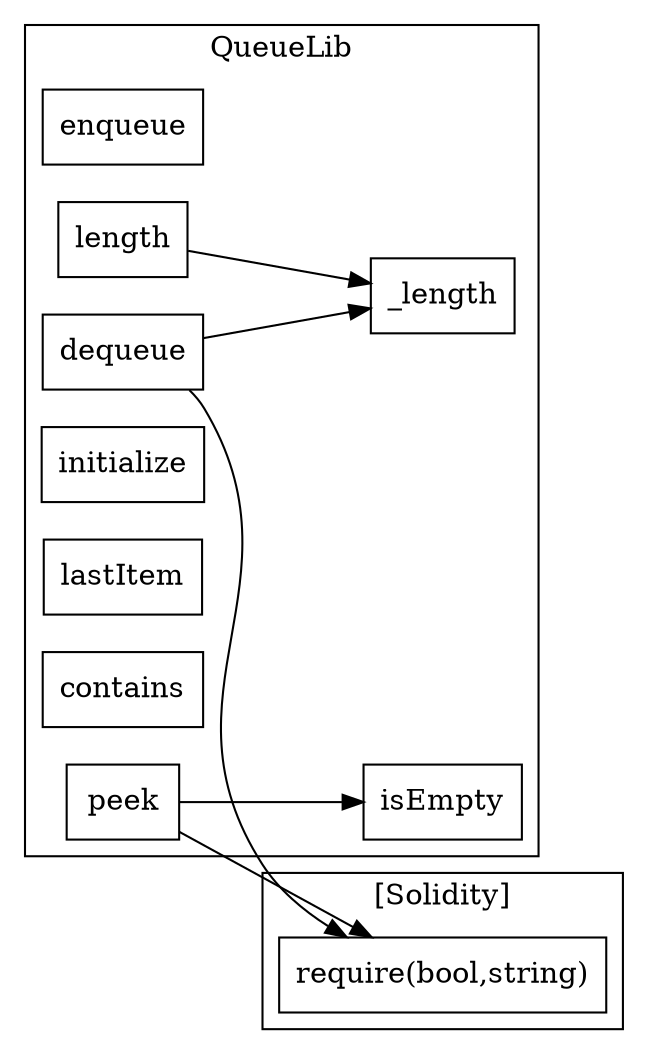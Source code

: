 strict digraph {
rankdir="LR"
node [shape=box]
subgraph cluster_409_QueueLib {
label = "QueueLib"
"409_enqueue" [label="enqueue"]
"409_dequeue" [label="dequeue"]
"409_peek" [label="peek"]
"409_isEmpty" [label="isEmpty"]
"409_initialize" [label="initialize"]
"409_lastItem" [label="lastItem"]
"409_contains" [label="contains"]
"409_length" [label="length"]
"409__length" [label="_length"]
"409_peek" -> "409_isEmpty"
"409_length" -> "409__length"
"409_dequeue" -> "409__length"
}subgraph cluster_solidity {
label = "[Solidity]"
"require(bool,string)" 
"409_peek" -> "require(bool,string)"
"409_dequeue" -> "require(bool,string)"
}
}